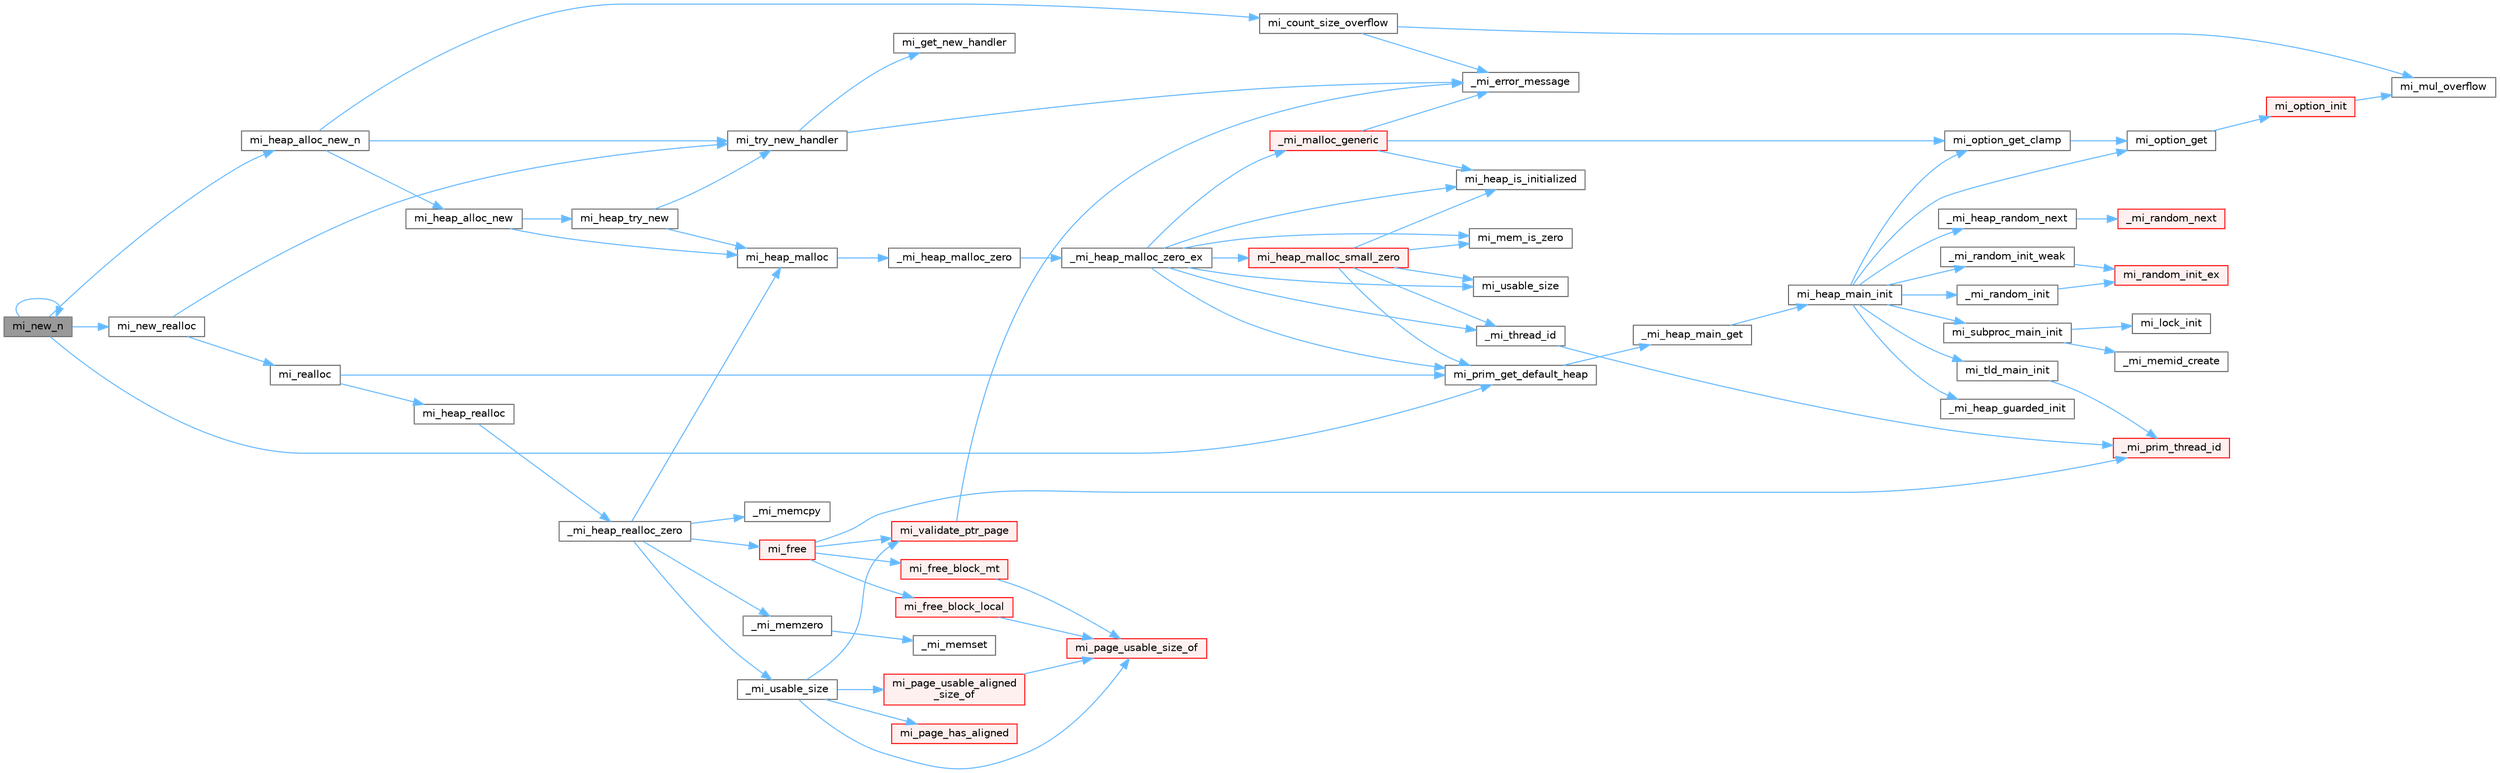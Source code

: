 digraph "mi_new_n"
{
 // LATEX_PDF_SIZE
  bgcolor="transparent";
  edge [fontname=Helvetica,fontsize=10,labelfontname=Helvetica,labelfontsize=10];
  node [fontname=Helvetica,fontsize=10,shape=box,height=0.2,width=0.4];
  rankdir="LR";
  Node1 [id="Node000001",label="mi_new_n",height=0.2,width=0.4,color="gray40", fillcolor="grey60", style="filled", fontcolor="black",tooltip="like mi_mallocn(), but when out of memory, use std::get_new_handler and raise std::bad_alloc exceptio..."];
  Node1 -> Node2 [id="edge1_Node000001_Node000002",color="steelblue1",style="solid",tooltip=" "];
  Node2 [id="Node000002",label="mi_heap_alloc_new_n",height=0.2,width=0.4,color="grey40", fillcolor="white", style="filled",URL="$alloc_8c.html#a03a8fd356c2c35a619bbf20792ba6ec2",tooltip=" "];
  Node2 -> Node3 [id="edge2_Node000002_Node000003",color="steelblue1",style="solid",tooltip=" "];
  Node3 [id="Node000003",label="mi_count_size_overflow",height=0.2,width=0.4,color="grey40", fillcolor="white", style="filled",URL="$_e_a_s_t_l_2packages_2mimalloc_2include_2mimalloc_2internal_8h.html#ad0741c6523fbf2e3870fd3477bf6fe91",tooltip=" "];
  Node3 -> Node4 [id="edge3_Node000003_Node000004",color="steelblue1",style="solid",tooltip=" "];
  Node4 [id="Node000004",label="_mi_error_message",height=0.2,width=0.4,color="grey40", fillcolor="white", style="filled",URL="$options_8c.html#a2bebc073bcaac71658e57bb260c2e426",tooltip=" "];
  Node3 -> Node5 [id="edge4_Node000003_Node000005",color="steelblue1",style="solid",tooltip=" "];
  Node5 [id="Node000005",label="mi_mul_overflow",height=0.2,width=0.4,color="grey40", fillcolor="white", style="filled",URL="$_e_a_s_t_l_2packages_2mimalloc_2include_2mimalloc_2internal_8h.html#abf06027911fbdc300901fb961a45e4d0",tooltip=" "];
  Node2 -> Node6 [id="edge5_Node000002_Node000006",color="steelblue1",style="solid",tooltip=" "];
  Node6 [id="Node000006",label="mi_heap_alloc_new",height=0.2,width=0.4,color="grey40", fillcolor="white", style="filled",URL="$alloc_8c.html#a3fa4c0d6c2b6ef3b12f43a60fb0104ed",tooltip=" "];
  Node6 -> Node7 [id="edge6_Node000006_Node000007",color="steelblue1",style="solid",tooltip=" "];
  Node7 [id="Node000007",label="mi_heap_malloc",height=0.2,width=0.4,color="grey40", fillcolor="white", style="filled",URL="$group__heap.html#gab374e206c7034e0d899fb934e4f4a863",tooltip=" "];
  Node7 -> Node8 [id="edge7_Node000007_Node000008",color="steelblue1",style="solid",tooltip=" "];
  Node8 [id="Node000008",label="_mi_heap_malloc_zero",height=0.2,width=0.4,color="grey40", fillcolor="white", style="filled",URL="$alloc_8c.html#a4f6dd9bc8d4e47e98566ee77883d703e",tooltip=" "];
  Node8 -> Node9 [id="edge8_Node000008_Node000009",color="steelblue1",style="solid",tooltip=" "];
  Node9 [id="Node000009",label="_mi_heap_malloc_zero_ex",height=0.2,width=0.4,color="grey40", fillcolor="white", style="filled",URL="$alloc_8c.html#a834d11c48c89145e6844b786afa5b7f1",tooltip=" "];
  Node9 -> Node10 [id="edge9_Node000009_Node000010",color="steelblue1",style="solid",tooltip=" "];
  Node10 [id="Node000010",label="_mi_malloc_generic",height=0.2,width=0.4,color="red", fillcolor="#FFF0F0", style="filled",URL="$page_8c.html#adcb79462f17b2e37218412f941269aa7",tooltip=" "];
  Node10 -> Node4 [id="edge10_Node000010_Node000004",color="steelblue1",style="solid",tooltip=" "];
  Node10 -> Node397 [id="edge11_Node000010_Node000397",color="steelblue1",style="solid",tooltip=" "];
  Node397 [id="Node000397",label="mi_heap_is_initialized",height=0.2,width=0.4,color="grey40", fillcolor="white", style="filled",URL="$_e_a_s_t_l_2packages_2mimalloc_2include_2mimalloc_2internal_8h.html#a320c7d8a15c57974d3b105558a2a55e6",tooltip=" "];
  Node10 -> Node248 [id="edge12_Node000010_Node000248",color="steelblue1",style="solid",tooltip=" "];
  Node248 [id="Node000248",label="mi_option_get_clamp",height=0.2,width=0.4,color="grey40", fillcolor="white", style="filled",URL="$group__options.html#ga96ad9c406338bd314cfe878cfc9bf723",tooltip=" "];
  Node248 -> Node65 [id="edge13_Node000248_Node000065",color="steelblue1",style="solid",tooltip=" "];
  Node65 [id="Node000065",label="mi_option_get",height=0.2,width=0.4,color="grey40", fillcolor="white", style="filled",URL="$group__options.html#ga7e8af195cc81d3fa64ccf2662caa565a",tooltip=" "];
  Node65 -> Node66 [id="edge14_Node000065_Node000066",color="steelblue1",style="solid",tooltip=" "];
  Node66 [id="Node000066",label="mi_option_init",height=0.2,width=0.4,color="red", fillcolor="#FFF0F0", style="filled",URL="$options_8c.html#a61970c5b942f29a5dea8a39742421cfe",tooltip=" "];
  Node66 -> Node5 [id="edge15_Node000066_Node000005",color="steelblue1",style="solid",tooltip=" "];
  Node9 -> Node82 [id="edge16_Node000009_Node000082",color="steelblue1",style="solid",tooltip=" "];
  Node82 [id="Node000082",label="_mi_thread_id",height=0.2,width=0.4,color="grey40", fillcolor="white", style="filled",URL="$_e_a_s_t_l_2packages_2mimalloc_2src_2init_8c.html#a43068a36d7dea6ccf1e3558a27e22993",tooltip=" "];
  Node82 -> Node83 [id="edge17_Node000082_Node000083",color="steelblue1",style="solid",tooltip=" "];
  Node83 [id="Node000083",label="_mi_prim_thread_id",height=0.2,width=0.4,color="red", fillcolor="#FFF0F0", style="filled",URL="$prim_8h.html#a3875c92cbb791d0a7c69bc1fd2df6804",tooltip=" "];
  Node9 -> Node397 [id="edge18_Node000009_Node000397",color="steelblue1",style="solid",tooltip=" "];
  Node9 -> Node454 [id="edge19_Node000009_Node000454",color="steelblue1",style="solid",tooltip=" "];
  Node454 [id="Node000454",label="mi_heap_malloc_small_zero",height=0.2,width=0.4,color="red", fillcolor="#FFF0F0", style="filled",URL="$alloc_8c.html#aab0e350e54f352e66a6e8e161ac1cfbb",tooltip=" "];
  Node454 -> Node82 [id="edge20_Node000454_Node000082",color="steelblue1",style="solid",tooltip=" "];
  Node454 -> Node397 [id="edge21_Node000454_Node000397",color="steelblue1",style="solid",tooltip=" "];
  Node454 -> Node41 [id="edge22_Node000454_Node000041",color="steelblue1",style="solid",tooltip=" "];
  Node41 [id="Node000041",label="mi_mem_is_zero",height=0.2,width=0.4,color="grey40", fillcolor="white", style="filled",URL="$_e_a_s_t_l_2packages_2mimalloc_2include_2mimalloc_2internal_8h.html#a8391ae55dd6885bd38593f740fd349a4",tooltip=" "];
  Node454 -> Node310 [id="edge23_Node000454_Node000310",color="steelblue1",style="solid",tooltip=" "];
  Node310 [id="Node000310",label="mi_prim_get_default_heap",height=0.2,width=0.4,color="grey40", fillcolor="white", style="filled",URL="$prim_8h.html#a986e62564728229db3ccecbd6e97fd98",tooltip=" "];
  Node310 -> Node311 [id="edge24_Node000310_Node000311",color="steelblue1",style="solid",tooltip=" "];
  Node311 [id="Node000311",label="_mi_heap_main_get",height=0.2,width=0.4,color="grey40", fillcolor="white", style="filled",URL="$_e_a_s_t_l_2packages_2mimalloc_2src_2init_8c.html#a1feeb4148fb048caf23361152895a55c",tooltip=" "];
  Node311 -> Node312 [id="edge25_Node000311_Node000312",color="steelblue1",style="solid",tooltip=" "];
  Node312 [id="Node000312",label="mi_heap_main_init",height=0.2,width=0.4,color="grey40", fillcolor="white", style="filled",URL="$_e_a_s_t_l_2packages_2mimalloc_2src_2init_8c.html#a5d8b12ae7942ecf3eb4e8ffd313a263a",tooltip=" "];
  Node312 -> Node313 [id="edge26_Node000312_Node000313",color="steelblue1",style="solid",tooltip=" "];
  Node313 [id="Node000313",label="_mi_heap_guarded_init",height=0.2,width=0.4,color="grey40", fillcolor="white", style="filled",URL="$_e_a_s_t_l_2packages_2mimalloc_2src_2init_8c.html#a70e3672a1e08dcb5e7e311d403693394",tooltip=" "];
  Node312 -> Node51 [id="edge27_Node000312_Node000051",color="steelblue1",style="solid",tooltip=" "];
  Node51 [id="Node000051",label="_mi_heap_random_next",height=0.2,width=0.4,color="grey40", fillcolor="white", style="filled",URL="$heap_8c.html#a68ddb5f2c595ea9d4e8d450342b4713c",tooltip=" "];
  Node51 -> Node52 [id="edge28_Node000051_Node000052",color="steelblue1",style="solid",tooltip=" "];
  Node52 [id="Node000052",label="_mi_random_next",height=0.2,width=0.4,color="red", fillcolor="#FFF0F0", style="filled",URL="$random_8c.html#ae7c0ab020aad85edd43240680cc4f76e",tooltip=" "];
  Node312 -> Node314 [id="edge29_Node000312_Node000314",color="steelblue1",style="solid",tooltip=" "];
  Node314 [id="Node000314",label="_mi_random_init",height=0.2,width=0.4,color="grey40", fillcolor="white", style="filled",URL="$random_8c.html#aca9dc8a900f1b727e326063778b2eee1",tooltip=" "];
  Node314 -> Node315 [id="edge30_Node000314_Node000315",color="steelblue1",style="solid",tooltip=" "];
  Node315 [id="Node000315",label="mi_random_init_ex",height=0.2,width=0.4,color="red", fillcolor="#FFF0F0", style="filled",URL="$random_8c.html#ab23662b29a587205a8f597fa5a2e1de6",tooltip=" "];
  Node312 -> Node323 [id="edge31_Node000312_Node000323",color="steelblue1",style="solid",tooltip=" "];
  Node323 [id="Node000323",label="_mi_random_init_weak",height=0.2,width=0.4,color="grey40", fillcolor="white", style="filled",URL="$random_8c.html#a6bfdbdbf180aa56ff5697e0f2e3ca49a",tooltip=" "];
  Node323 -> Node315 [id="edge32_Node000323_Node000315",color="steelblue1",style="solid",tooltip=" "];
  Node312 -> Node65 [id="edge33_Node000312_Node000065",color="steelblue1",style="solid",tooltip=" "];
  Node312 -> Node248 [id="edge34_Node000312_Node000248",color="steelblue1",style="solid",tooltip=" "];
  Node312 -> Node324 [id="edge35_Node000312_Node000324",color="steelblue1",style="solid",tooltip=" "];
  Node324 [id="Node000324",label="mi_subproc_main_init",height=0.2,width=0.4,color="grey40", fillcolor="white", style="filled",URL="$_e_a_s_t_l_2packages_2mimalloc_2src_2init_8c.html#a51b6f4fa5d8cbde3881bf41e2a9d7a73",tooltip=" "];
  Node324 -> Node229 [id="edge36_Node000324_Node000229",color="steelblue1",style="solid",tooltip=" "];
  Node229 [id="Node000229",label="_mi_memid_create",height=0.2,width=0.4,color="grey40", fillcolor="white", style="filled",URL="$_e_a_s_t_l_2packages_2mimalloc_2include_2mimalloc_2internal_8h.html#a666352100ead3b22c4cd8ac803b1b1f8",tooltip=" "];
  Node324 -> Node325 [id="edge37_Node000324_Node000325",color="steelblue1",style="solid",tooltip=" "];
  Node325 [id="Node000325",label="mi_lock_init",height=0.2,width=0.4,color="grey40", fillcolor="white", style="filled",URL="$_e_a_s_t_l_2packages_2mimalloc_2include_2mimalloc_2atomic_8h.html#a0aad6b1ce67a3a8f2c712d86cadc125e",tooltip=" "];
  Node312 -> Node326 [id="edge38_Node000312_Node000326",color="steelblue1",style="solid",tooltip=" "];
  Node326 [id="Node000326",label="mi_tld_main_init",height=0.2,width=0.4,color="grey40", fillcolor="white", style="filled",URL="$_e_a_s_t_l_2packages_2mimalloc_2src_2init_8c.html#a5b314759773d0dc745240cdf90e7f1b0",tooltip=" "];
  Node326 -> Node83 [id="edge39_Node000326_Node000083",color="steelblue1",style="solid",tooltip=" "];
  Node454 -> Node456 [id="edge40_Node000454_Node000456",color="steelblue1",style="solid",tooltip=" "];
  Node456 [id="Node000456",label="mi_usable_size",height=0.2,width=0.4,color="grey40", fillcolor="white", style="filled",URL="$group__extended.html#ga089c859d9eddc5f9b4bd946cd53cebee",tooltip=" "];
  Node9 -> Node41 [id="edge41_Node000009_Node000041",color="steelblue1",style="solid",tooltip=" "];
  Node9 -> Node310 [id="edge42_Node000009_Node000310",color="steelblue1",style="solid",tooltip=" "];
  Node9 -> Node456 [id="edge43_Node000009_Node000456",color="steelblue1",style="solid",tooltip=" "];
  Node6 -> Node457 [id="edge44_Node000006_Node000457",color="steelblue1",style="solid",tooltip=" "];
  Node457 [id="Node000457",label="mi_heap_try_new",height=0.2,width=0.4,color="grey40", fillcolor="white", style="filled",URL="$alloc_8c.html#ad8e47ad0cb046820e4b013399c7c9a06",tooltip=" "];
  Node457 -> Node7 [id="edge45_Node000457_Node000007",color="steelblue1",style="solid",tooltip=" "];
  Node457 -> Node458 [id="edge46_Node000457_Node000458",color="steelblue1",style="solid",tooltip=" "];
  Node458 [id="Node000458",label="mi_try_new_handler",height=0.2,width=0.4,color="grey40", fillcolor="white", style="filled",URL="$alloc_8c.html#a4dcf1a710742e2db4c3621d09aa7f62e",tooltip=" "];
  Node458 -> Node4 [id="edge47_Node000458_Node000004",color="steelblue1",style="solid",tooltip=" "];
  Node458 -> Node459 [id="edge48_Node000458_Node000459",color="steelblue1",style="solid",tooltip=" "];
  Node459 [id="Node000459",label="mi_get_new_handler",height=0.2,width=0.4,color="grey40", fillcolor="white", style="filled",URL="$alloc_8c.html#a4bfad1f678598b313d2f95b812c2a978",tooltip=" "];
  Node2 -> Node458 [id="edge49_Node000002_Node000458",color="steelblue1",style="solid",tooltip=" "];
  Node1 -> Node1 [id="edge50_Node000001_Node000001",color="steelblue1",style="solid",tooltip=" "];
  Node1 -> Node460 [id="edge51_Node000001_Node000460",color="steelblue1",style="solid",tooltip=" "];
  Node460 [id="Node000460",label="mi_new_realloc",height=0.2,width=0.4,color="grey40", fillcolor="white", style="filled",URL="$group__cpp.html#ga6867d89baf992728e0cc20a1f47db4d0",tooltip="like mi_realloc(), but when out of memory, use std::get_new_handler and raise std::bad_alloc exceptio..."];
  Node460 -> Node461 [id="edge52_Node000460_Node000461",color="steelblue1",style="solid",tooltip=" "];
  Node461 [id="Node000461",label="mi_realloc",height=0.2,width=0.4,color="grey40", fillcolor="white", style="filled",URL="$group__malloc.html#ga0621af6a5e3aa384e6a1b548958bf583",tooltip=" "];
  Node461 -> Node462 [id="edge53_Node000461_Node000462",color="steelblue1",style="solid",tooltip=" "];
  Node462 [id="Node000462",label="mi_heap_realloc",height=0.2,width=0.4,color="grey40", fillcolor="white", style="filled",URL="$group__heap.html#gac5252d6a2e510bd349e4fcb452e6a93a",tooltip=" "];
  Node462 -> Node463 [id="edge54_Node000462_Node000463",color="steelblue1",style="solid",tooltip=" "];
  Node463 [id="Node000463",label="_mi_heap_realloc_zero",height=0.2,width=0.4,color="grey40", fillcolor="white", style="filled",URL="$alloc_8c.html#aa0a502a8b4b3af96fbc3bc6a0cf2e092",tooltip=" "];
  Node463 -> Node416 [id="edge55_Node000463_Node000416",color="steelblue1",style="solid",tooltip=" "];
  Node416 [id="Node000416",label="_mi_memcpy",height=0.2,width=0.4,color="grey40", fillcolor="white", style="filled",URL="$_e_a_s_t_l_2packages_2mimalloc_2include_2mimalloc_2internal_8h.html#aced8405f24c39af46117066bb1633924",tooltip=" "];
  Node463 -> Node319 [id="edge56_Node000463_Node000319",color="steelblue1",style="solid",tooltip=" "];
  Node319 [id="Node000319",label="_mi_memzero",height=0.2,width=0.4,color="grey40", fillcolor="white", style="filled",URL="$_e_a_s_t_l_2packages_2mimalloc_2include_2mimalloc_2internal_8h.html#a621a19b2339e1a1d23f8bc1a96eb3b54",tooltip=" "];
  Node319 -> Node15 [id="edge57_Node000319_Node000015",color="steelblue1",style="solid",tooltip=" "];
  Node15 [id="Node000015",label="_mi_memset",height=0.2,width=0.4,color="grey40", fillcolor="white", style="filled",URL="$_e_a_s_t_l_2packages_2mimalloc_2include_2mimalloc_2internal_8h.html#ae042f084f894809035813d45e3c43561",tooltip=" "];
  Node463 -> Node464 [id="edge58_Node000463_Node000464",color="steelblue1",style="solid",tooltip=" "];
  Node464 [id="Node000464",label="_mi_usable_size",height=0.2,width=0.4,color="grey40", fillcolor="white", style="filled",URL="$free_8c.html#ad2304b1ed3a49b8c20e550c060d5627d",tooltip=" "];
  Node464 -> Node291 [id="edge59_Node000464_Node000291",color="steelblue1",style="solid",tooltip=" "];
  Node291 [id="Node000291",label="mi_page_has_aligned",height=0.2,width=0.4,color="red", fillcolor="#FFF0F0", style="filled",URL="$_e_a_s_t_l_2packages_2mimalloc_2include_2mimalloc_2internal_8h.html#ae0b5641b1e2fabf59c84685e08520852",tooltip=" "];
  Node464 -> Node465 [id="edge60_Node000464_Node000465",color="steelblue1",style="solid",tooltip=" "];
  Node465 [id="Node000465",label="mi_page_usable_aligned\l_size_of",height=0.2,width=0.4,color="red", fillcolor="#FFF0F0", style="filled",URL="$free_8c.html#a85c1b5ab3965f4a581f194aa06d0cf45",tooltip=" "];
  Node465 -> Node467 [id="edge61_Node000465_Node000467",color="steelblue1",style="solid",tooltip=" "];
  Node467 [id="Node000467",label="mi_page_usable_size_of",height=0.2,width=0.4,color="red", fillcolor="#FFF0F0", style="filled",URL="$free_8c.html#a26335e66b160c5319806a2e33f7b70e7",tooltip=" "];
  Node464 -> Node467 [id="edge62_Node000464_Node000467",color="steelblue1",style="solid",tooltip=" "];
  Node464 -> Node468 [id="edge63_Node000464_Node000468",color="steelblue1",style="solid",tooltip=" "];
  Node468 [id="Node000468",label="mi_validate_ptr_page",height=0.2,width=0.4,color="red", fillcolor="#FFF0F0", style="filled",URL="$free_8c.html#a3c325fa47ff6342dca1b913607844b93",tooltip=" "];
  Node468 -> Node4 [id="edge64_Node000468_Node000004",color="steelblue1",style="solid",tooltip=" "];
  Node463 -> Node469 [id="edge65_Node000463_Node000469",color="steelblue1",style="solid",tooltip=" "];
  Node469 [id="Node000469",label="mi_free",height=0.2,width=0.4,color="red", fillcolor="#FFF0F0", style="filled",URL="$group__malloc.html#gaf2c7b89c327d1f60f59e68b9ea644d95",tooltip=" "];
  Node469 -> Node83 [id="edge66_Node000469_Node000083",color="steelblue1",style="solid",tooltip=" "];
  Node469 -> Node470 [id="edge67_Node000469_Node000470",color="steelblue1",style="solid",tooltip=" "];
  Node470 [id="Node000470",label="mi_free_block_local",height=0.2,width=0.4,color="red", fillcolor="#FFF0F0", style="filled",URL="$free_8c.html#a4ea336aeb08fb4786186f6087a751d3c",tooltip=" "];
  Node470 -> Node467 [id="edge68_Node000470_Node000467",color="steelblue1",style="solid",tooltip=" "];
  Node469 -> Node478 [id="edge69_Node000469_Node000478",color="steelblue1",style="solid",tooltip=" "];
  Node478 [id="Node000478",label="mi_free_block_mt",height=0.2,width=0.4,color="red", fillcolor="#FFF0F0", style="filled",URL="$free_8c.html#af5ffcf95b8bfc34e499ae3b203e72475",tooltip=" "];
  Node478 -> Node467 [id="edge70_Node000478_Node000467",color="steelblue1",style="solid",tooltip=" "];
  Node469 -> Node468 [id="edge71_Node000469_Node000468",color="steelblue1",style="solid",tooltip=" "];
  Node463 -> Node7 [id="edge72_Node000463_Node000007",color="steelblue1",style="solid",tooltip=" "];
  Node461 -> Node310 [id="edge73_Node000461_Node000310",color="steelblue1",style="solid",tooltip=" "];
  Node460 -> Node458 [id="edge74_Node000460_Node000458",color="steelblue1",style="solid",tooltip=" "];
  Node1 -> Node310 [id="edge75_Node000001_Node000310",color="steelblue1",style="solid",tooltip=" "];
}
